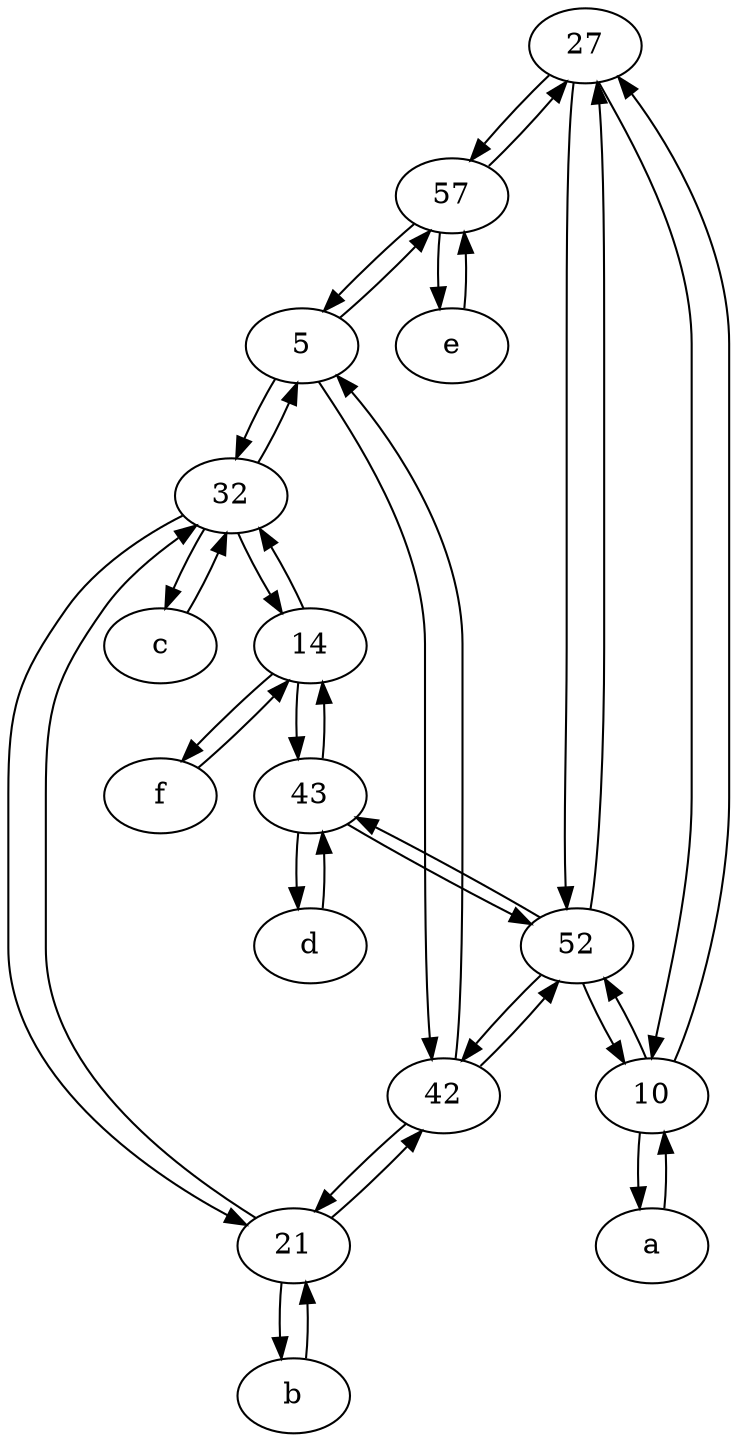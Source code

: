 digraph  {
	27;
	57;
	52;
	42;
	14;
	32;
	e [pos="30,50!"];
	f [pos="15,45!"];
	10;
	a [pos="40,10!"];
	5;
	b [pos="50,20!"];
	21;
	43;
	d [pos="20,30!"];
	c [pos="20,10!"];
	5 -> 42;
	43 -> 52;
	43 -> d;
	e -> 57;
	52 -> 42;
	c -> 32;
	10 -> 27;
	27 -> 52;
	10 -> 52;
	52 -> 43;
	32 -> 14;
	27 -> 57;
	21 -> 42;
	b -> 21;
	32 -> 21;
	f -> 14;
	14 -> f;
	10 -> a;
	43 -> 14;
	52 -> 27;
	21 -> 32;
	27 -> 10;
	42 -> 52;
	42 -> 5;
	a -> 10;
	14 -> 43;
	32 -> 5;
	57 -> 27;
	57 -> 5;
	5 -> 32;
	5 -> 57;
	d -> 43;
	52 -> 10;
	32 -> c;
	14 -> 32;
	57 -> e;
	42 -> 21;
	21 -> b;

	}